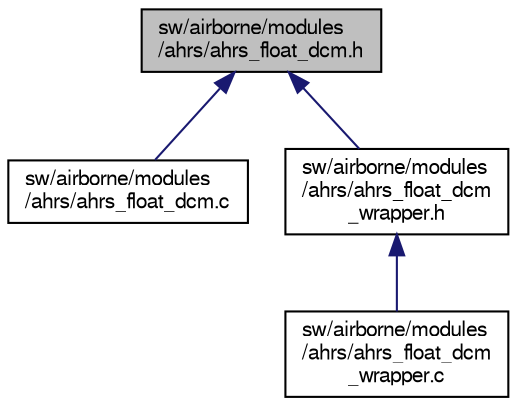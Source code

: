 digraph "sw/airborne/modules/ahrs/ahrs_float_dcm.h"
{
  edge [fontname="FreeSans",fontsize="10",labelfontname="FreeSans",labelfontsize="10"];
  node [fontname="FreeSans",fontsize="10",shape=record];
  Node1 [label="sw/airborne/modules\l/ahrs/ahrs_float_dcm.h",height=0.2,width=0.4,color="black", fillcolor="grey75", style="filled", fontcolor="black"];
  Node1 -> Node2 [dir="back",color="midnightblue",fontsize="10",style="solid",fontname="FreeSans"];
  Node2 [label="sw/airborne/modules\l/ahrs/ahrs_float_dcm.c",height=0.2,width=0.4,color="black", fillcolor="white", style="filled",URL="$ahrs__float__dcm_8c.html",tooltip="Attitude estimation for fixedwings based on the DCM. "];
  Node1 -> Node3 [dir="back",color="midnightblue",fontsize="10",style="solid",fontname="FreeSans"];
  Node3 [label="sw/airborne/modules\l/ahrs/ahrs_float_dcm\l_wrapper.h",height=0.2,width=0.4,color="black", fillcolor="white", style="filled",URL="$ahrs__float__dcm__wrapper_8h.html",tooltip="Paparazzi specific wrapper to run floating point DCM filter. "];
  Node3 -> Node4 [dir="back",color="midnightblue",fontsize="10",style="solid",fontname="FreeSans"];
  Node4 [label="sw/airborne/modules\l/ahrs/ahrs_float_dcm\l_wrapper.c",height=0.2,width=0.4,color="black", fillcolor="white", style="filled",URL="$ahrs__float__dcm__wrapper_8c.html",tooltip="Paparazzi specific wrapper to run floating point complementary filter. "];
}

